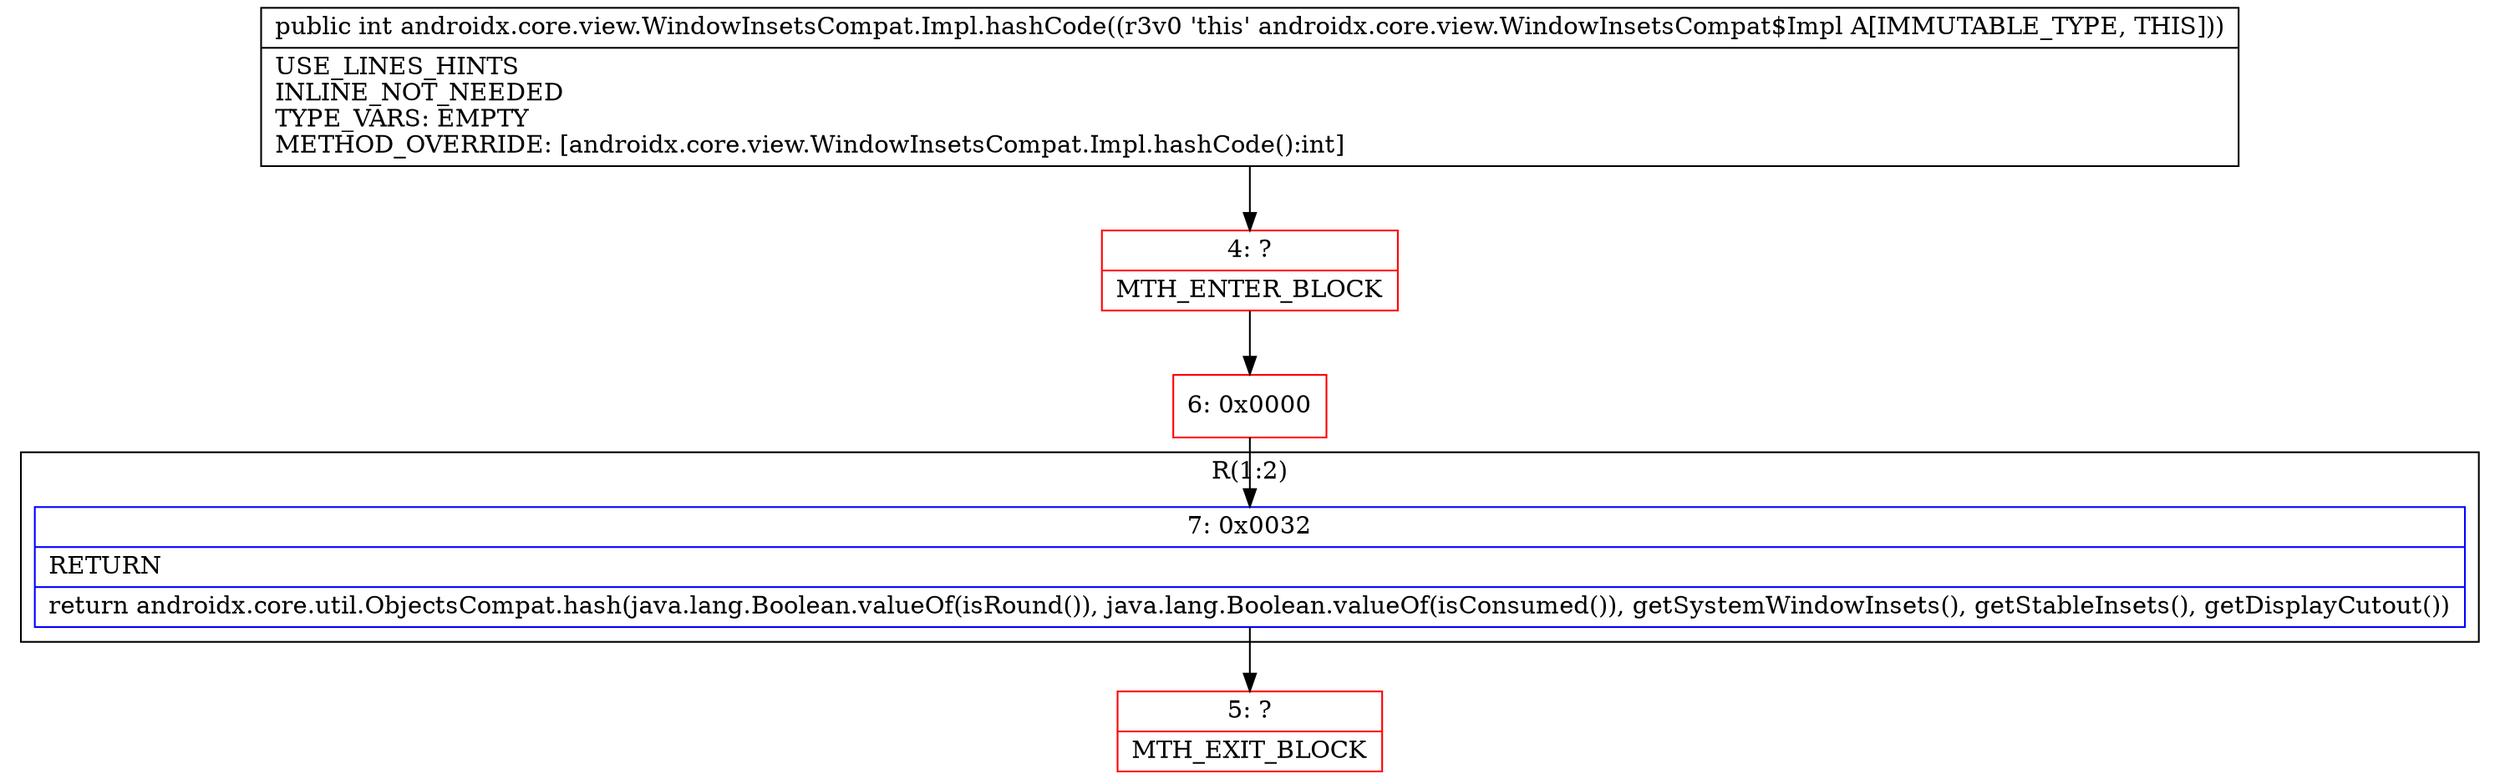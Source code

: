 digraph "CFG forandroidx.core.view.WindowInsetsCompat.Impl.hashCode()I" {
subgraph cluster_Region_513678123 {
label = "R(1:2)";
node [shape=record,color=blue];
Node_7 [shape=record,label="{7\:\ 0x0032|RETURN\l|return androidx.core.util.ObjectsCompat.hash(java.lang.Boolean.valueOf(isRound()), java.lang.Boolean.valueOf(isConsumed()), getSystemWindowInsets(), getStableInsets(), getDisplayCutout())\l}"];
}
Node_4 [shape=record,color=red,label="{4\:\ ?|MTH_ENTER_BLOCK\l}"];
Node_6 [shape=record,color=red,label="{6\:\ 0x0000}"];
Node_5 [shape=record,color=red,label="{5\:\ ?|MTH_EXIT_BLOCK\l}"];
MethodNode[shape=record,label="{public int androidx.core.view.WindowInsetsCompat.Impl.hashCode((r3v0 'this' androidx.core.view.WindowInsetsCompat$Impl A[IMMUTABLE_TYPE, THIS]))  | USE_LINES_HINTS\lINLINE_NOT_NEEDED\lTYPE_VARS: EMPTY\lMETHOD_OVERRIDE: [androidx.core.view.WindowInsetsCompat.Impl.hashCode():int]\l}"];
MethodNode -> Node_4;Node_7 -> Node_5;
Node_4 -> Node_6;
Node_6 -> Node_7;
}

